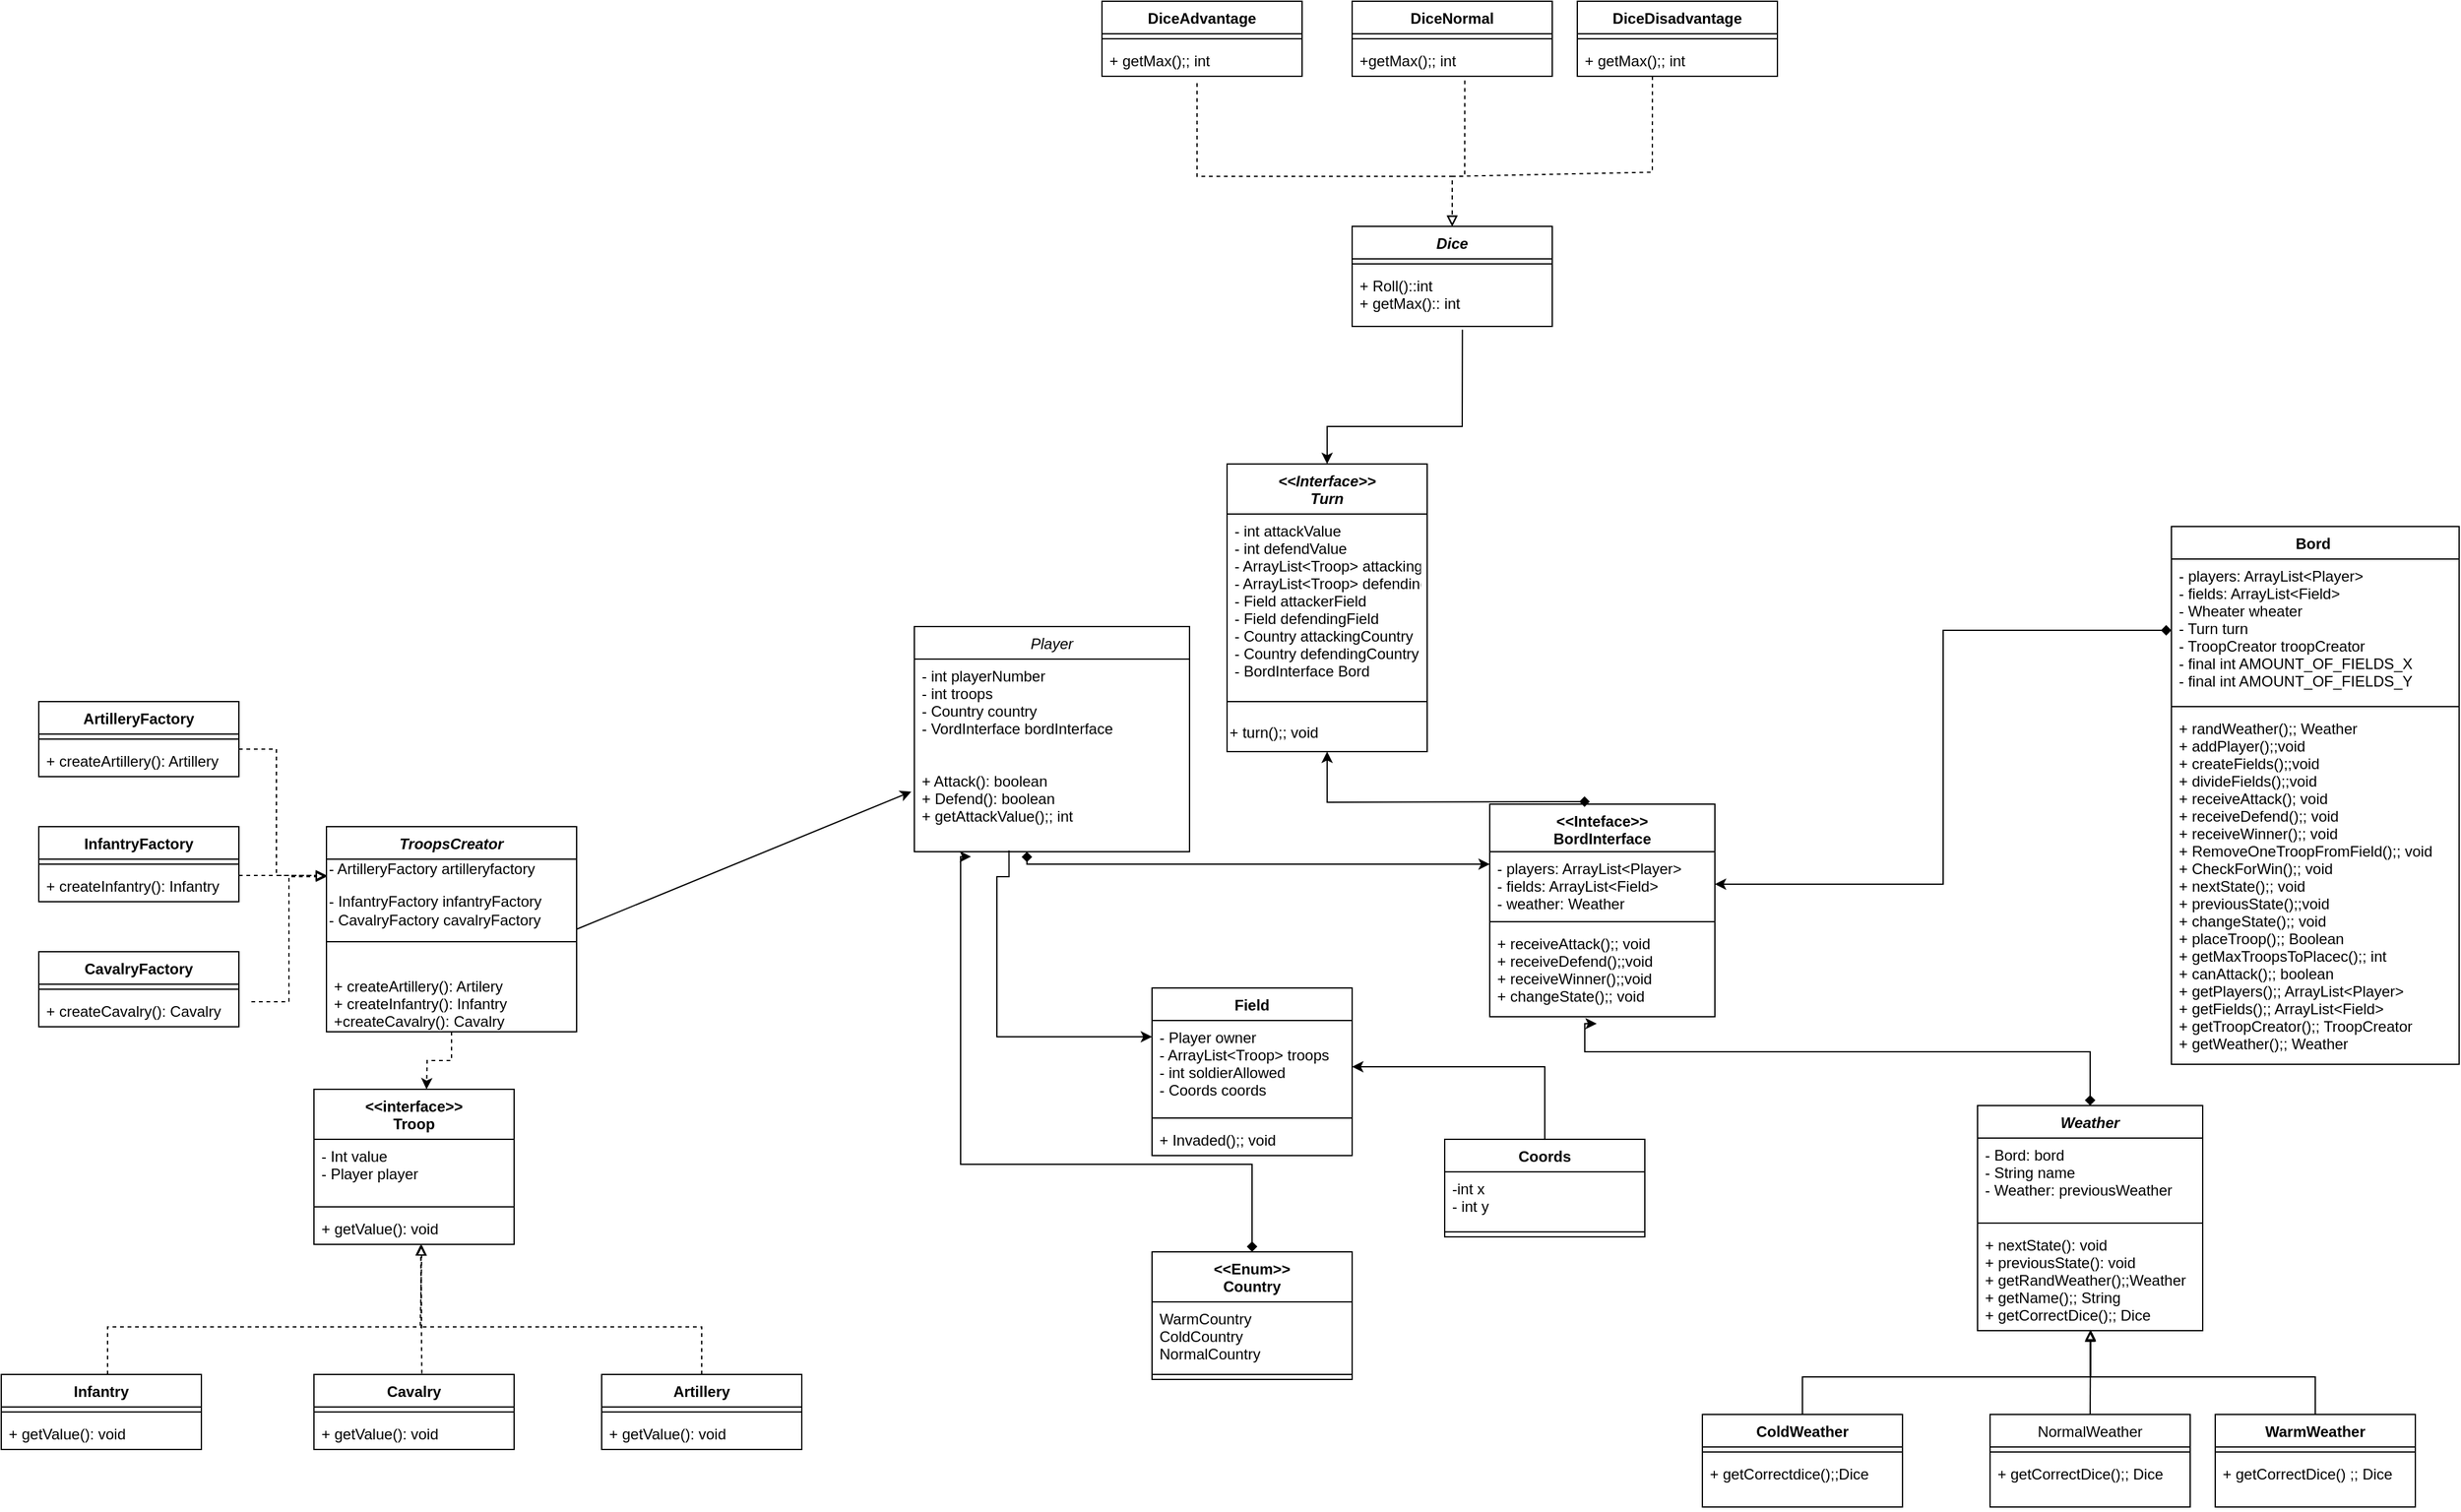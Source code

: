 <mxfile version="17.4.0" type="device"><diagram id="1uCHM-2b7YoFSkWBrrQ6" name="Pagina-1"><mxGraphModel dx="1810" dy="1545" grid="1" gridSize="10" guides="1" tooltips="1" connect="1" arrows="1" fold="1" page="1" pageScale="1" pageWidth="827" pageHeight="1169" math="0" shadow="0"><root><mxCell id="0"/><mxCell id="1" parent="0"/><mxCell id="k485D6bDeR5WU4RLg9eN-7" style="edgeStyle=orthogonalEdgeStyle;rounded=0;orthogonalLoop=1;jettySize=auto;html=1;entryX=0.475;entryY=1.077;entryDx=0;entryDy=0;entryPerimeter=0;startArrow=diamond;startFill=1;" parent="1" source="7Ts6wjjd4XWdUk_LZWAl-50" target="7Ts6wjjd4XWdUk_LZWAl-222" edge="1"><mxGeometry relative="1" as="geometry"><Array as="points"><mxPoint x="850" y="140"/><mxPoint x="446" y="140"/></Array></mxGeometry></mxCell><mxCell id="7Ts6wjjd4XWdUk_LZWAl-50" value="Weather" style="swimlane;fontStyle=3;align=center;verticalAlign=top;childLayout=stackLayout;horizontal=1;startSize=26;horizontalStack=0;resizeParent=1;resizeParentMax=0;resizeLast=0;collapsible=1;marginBottom=0;" parent="1" vertex="1"><mxGeometry x="760" y="183" width="180" height="180" as="geometry"/></mxCell><mxCell id="7Ts6wjjd4XWdUk_LZWAl-51" value="- Bord: bord&#10;- String name&#10;- Weather: previousWeather" style="text;strokeColor=none;fillColor=none;align=left;verticalAlign=top;spacingLeft=4;spacingRight=4;overflow=hidden;rotatable=0;points=[[0,0.5],[1,0.5]];portConstraint=eastwest;" parent="7Ts6wjjd4XWdUk_LZWAl-50" vertex="1"><mxGeometry y="26" width="180" height="64" as="geometry"/></mxCell><mxCell id="7Ts6wjjd4XWdUk_LZWAl-52" value="" style="line;strokeWidth=1;fillColor=none;align=left;verticalAlign=middle;spacingTop=-1;spacingLeft=3;spacingRight=3;rotatable=0;labelPosition=right;points=[];portConstraint=eastwest;" parent="7Ts6wjjd4XWdUk_LZWAl-50" vertex="1"><mxGeometry y="90" width="180" height="8" as="geometry"/></mxCell><mxCell id="7Ts6wjjd4XWdUk_LZWAl-53" value="+ nextState(): void&#10;+ previousState(): void&#10;+ getRandWeather();;Weather&#10;+ getName();; String&#10;+ getCorrectDice();; Dice" style="text;strokeColor=none;fillColor=none;align=left;verticalAlign=top;spacingLeft=4;spacingRight=4;overflow=hidden;rotatable=0;points=[[0,0.5],[1,0.5]];portConstraint=eastwest;" parent="7Ts6wjjd4XWdUk_LZWAl-50" vertex="1"><mxGeometry y="98" width="180" height="82" as="geometry"/></mxCell><mxCell id="7Ts6wjjd4XWdUk_LZWAl-54" value="Field" style="swimlane;fontStyle=1;align=center;verticalAlign=top;childLayout=stackLayout;horizontal=1;startSize=26;horizontalStack=0;resizeParent=1;resizeParentMax=0;resizeLast=0;collapsible=1;marginBottom=0;" parent="1" vertex="1"><mxGeometry x="100" y="89" width="160" height="134" as="geometry"/></mxCell><mxCell id="7Ts6wjjd4XWdUk_LZWAl-55" value="- Player owner&#10;- ArrayList&lt;Troop&gt; troops&#10;- int soldierAllowed&#10;- Coords coords" style="text;strokeColor=none;fillColor=none;align=left;verticalAlign=top;spacingLeft=4;spacingRight=4;overflow=hidden;rotatable=0;points=[[0,0.5],[1,0.5]];portConstraint=eastwest;" parent="7Ts6wjjd4XWdUk_LZWAl-54" vertex="1"><mxGeometry y="26" width="160" height="74" as="geometry"/></mxCell><mxCell id="7Ts6wjjd4XWdUk_LZWAl-56" value="" style="line;strokeWidth=1;fillColor=none;align=left;verticalAlign=middle;spacingTop=-1;spacingLeft=3;spacingRight=3;rotatable=0;labelPosition=right;points=[];portConstraint=eastwest;" parent="7Ts6wjjd4XWdUk_LZWAl-54" vertex="1"><mxGeometry y="100" width="160" height="8" as="geometry"/></mxCell><mxCell id="7Ts6wjjd4XWdUk_LZWAl-57" value="+ Invaded();; void" style="text;strokeColor=none;fillColor=none;align=left;verticalAlign=top;spacingLeft=4;spacingRight=4;overflow=hidden;rotatable=0;points=[[0,0.5],[1,0.5]];portConstraint=eastwest;" parent="7Ts6wjjd4XWdUk_LZWAl-54" vertex="1"><mxGeometry y="108" width="160" height="26" as="geometry"/></mxCell><mxCell id="7Ts6wjjd4XWdUk_LZWAl-82" value="NormalWeather" style="swimlane;fontStyle=0;align=center;verticalAlign=top;childLayout=stackLayout;horizontal=1;startSize=26;horizontalStack=0;resizeParent=1;resizeParentMax=0;resizeLast=0;collapsible=1;marginBottom=0;" parent="1" vertex="1"><mxGeometry x="770" y="430" width="160" height="74" as="geometry"/></mxCell><mxCell id="7Ts6wjjd4XWdUk_LZWAl-84" value="" style="line;strokeWidth=1;fillColor=none;align=left;verticalAlign=middle;spacingTop=-1;spacingLeft=3;spacingRight=3;rotatable=0;labelPosition=right;points=[];portConstraint=eastwest;" parent="7Ts6wjjd4XWdUk_LZWAl-82" vertex="1"><mxGeometry y="26" width="160" height="8" as="geometry"/></mxCell><mxCell id="7Ts6wjjd4XWdUk_LZWAl-85" value="+ getCorrectDice();; Dice" style="text;strokeColor=none;fillColor=none;align=left;verticalAlign=top;spacingLeft=4;spacingRight=4;overflow=hidden;rotatable=0;points=[[0,0.5],[1,0.5]];portConstraint=eastwest;" parent="7Ts6wjjd4XWdUk_LZWAl-82" vertex="1"><mxGeometry y="34" width="160" height="40" as="geometry"/></mxCell><mxCell id="7Ts6wjjd4XWdUk_LZWAl-86" value="WarmWeather" style="swimlane;fontStyle=1;align=center;verticalAlign=top;childLayout=stackLayout;horizontal=1;startSize=26;horizontalStack=0;resizeParent=1;resizeParentMax=0;resizeLast=0;collapsible=1;marginBottom=0;" parent="1" vertex="1"><mxGeometry x="950" y="430" width="160" height="74" as="geometry"/></mxCell><mxCell id="7Ts6wjjd4XWdUk_LZWAl-88" value="" style="line;strokeWidth=1;fillColor=none;align=left;verticalAlign=middle;spacingTop=-1;spacingLeft=3;spacingRight=3;rotatable=0;labelPosition=right;points=[];portConstraint=eastwest;" parent="7Ts6wjjd4XWdUk_LZWAl-86" vertex="1"><mxGeometry y="26" width="160" height="8" as="geometry"/></mxCell><mxCell id="7Ts6wjjd4XWdUk_LZWAl-89" value="+ getCorrectDice() ;; Dice" style="text;strokeColor=none;fillColor=none;align=left;verticalAlign=top;spacingLeft=4;spacingRight=4;overflow=hidden;rotatable=0;points=[[0,0.5],[1,0.5]];portConstraint=eastwest;" parent="7Ts6wjjd4XWdUk_LZWAl-86" vertex="1"><mxGeometry y="34" width="160" height="40" as="geometry"/></mxCell><mxCell id="7Ts6wjjd4XWdUk_LZWAl-94" style="edgeStyle=orthogonalEdgeStyle;rounded=0;orthogonalLoop=1;jettySize=auto;html=1;entryX=0.503;entryY=1;entryDx=0;entryDy=0;entryPerimeter=0;endArrow=block;endFill=0;" parent="1" source="7Ts6wjjd4XWdUk_LZWAl-90" target="7Ts6wjjd4XWdUk_LZWAl-53" edge="1"><mxGeometry relative="1" as="geometry"><Array as="points"><mxPoint x="620" y="400"/><mxPoint x="851" y="400"/></Array></mxGeometry></mxCell><mxCell id="7Ts6wjjd4XWdUk_LZWAl-90" value="ColdWeather" style="swimlane;fontStyle=1;align=center;verticalAlign=top;childLayout=stackLayout;horizontal=1;startSize=26;horizontalStack=0;resizeParent=1;resizeParentMax=0;resizeLast=0;collapsible=1;marginBottom=0;" parent="1" vertex="1"><mxGeometry x="540" y="430" width="160" height="74" as="geometry"/></mxCell><mxCell id="7Ts6wjjd4XWdUk_LZWAl-92" value="" style="line;strokeWidth=1;fillColor=none;align=left;verticalAlign=middle;spacingTop=-1;spacingLeft=3;spacingRight=3;rotatable=0;labelPosition=right;points=[];portConstraint=eastwest;" parent="7Ts6wjjd4XWdUk_LZWAl-90" vertex="1"><mxGeometry y="26" width="160" height="8" as="geometry"/></mxCell><mxCell id="7Ts6wjjd4XWdUk_LZWAl-93" value="+ getCorrectdice();;Dice " style="text;strokeColor=none;fillColor=none;align=left;verticalAlign=top;spacingLeft=4;spacingRight=4;overflow=hidden;rotatable=0;points=[[0,0.5],[1,0.5]];portConstraint=eastwest;" parent="7Ts6wjjd4XWdUk_LZWAl-90" vertex="1"><mxGeometry y="34" width="160" height="40" as="geometry"/></mxCell><mxCell id="7Ts6wjjd4XWdUk_LZWAl-103" style="edgeStyle=orthogonalEdgeStyle;rounded=0;orthogonalLoop=1;jettySize=auto;html=1;startArrow=none;startFill=0;endArrow=classic;endFill=1;exitX=0.344;exitY=0.986;exitDx=0;exitDy=0;exitPerimeter=0;" parent="1" source="7Ts6wjjd4XWdUk_LZWAl-101" target="7Ts6wjjd4XWdUk_LZWAl-55" edge="1"><mxGeometry relative="1" as="geometry"><mxPoint x="-24" y="-20" as="sourcePoint"/><Array as="points"><mxPoint x="-14"/><mxPoint x="-24"/><mxPoint x="-24" y="128"/></Array></mxGeometry></mxCell><mxCell id="k485D6bDeR5WU4RLg9eN-4" style="edgeStyle=orthogonalEdgeStyle;rounded=0;orthogonalLoop=1;jettySize=auto;html=1;startArrow=diamond;startFill=1;" parent="1" source="7Ts6wjjd4XWdUk_LZWAl-98" target="7Ts6wjjd4XWdUk_LZWAl-220" edge="1"><mxGeometry relative="1" as="geometry"><mxPoint x="230" y="40" as="targetPoint"/><Array as="points"><mxPoint y="-10"/></Array></mxGeometry></mxCell><mxCell id="7Ts6wjjd4XWdUk_LZWAl-98" value="Player" style="swimlane;fontStyle=2;childLayout=stackLayout;horizontal=1;startSize=26;fillColor=none;horizontalStack=0;resizeParent=1;resizeParentMax=0;resizeLast=0;collapsible=1;marginBottom=0;" parent="1" vertex="1"><mxGeometry x="-90" y="-200" width="220" height="180" as="geometry"/></mxCell><mxCell id="7Ts6wjjd4XWdUk_LZWAl-99" value="- int playerNumber&#10;- int troops &#10;- Country country&#10;- VordInterface bordInterface" style="text;strokeColor=none;fillColor=none;align=left;verticalAlign=top;spacingLeft=4;spacingRight=4;overflow=hidden;rotatable=0;points=[[0,0.5],[1,0.5]];portConstraint=eastwest;" parent="7Ts6wjjd4XWdUk_LZWAl-98" vertex="1"><mxGeometry y="26" width="220" height="84" as="geometry"/></mxCell><mxCell id="7Ts6wjjd4XWdUk_LZWAl-101" value="+ Attack(): boolean&#10;+ Defend(): boolean&#10;+ getAttackValue();; int" style="text;strokeColor=none;fillColor=none;align=left;verticalAlign=top;spacingLeft=4;spacingRight=4;overflow=hidden;rotatable=0;points=[[0,0.5],[1,0.5]];portConstraint=eastwest;" parent="7Ts6wjjd4XWdUk_LZWAl-98" vertex="1"><mxGeometry y="110" width="220" height="70" as="geometry"/></mxCell><mxCell id="7Ts6wjjd4XWdUk_LZWAl-113" value="&lt;&lt;interface&gt;&gt;&#10;Troop" style="swimlane;fontStyle=1;align=center;verticalAlign=top;childLayout=stackLayout;horizontal=1;startSize=40;horizontalStack=0;resizeParent=1;resizeParentMax=0;resizeLast=0;collapsible=1;marginBottom=0;" parent="1" vertex="1"><mxGeometry x="-570" y="170" width="160" height="124" as="geometry"><mxRectangle x="-450" y="159" width="110" height="30" as="alternateBounds"/></mxGeometry></mxCell><mxCell id="7Ts6wjjd4XWdUk_LZWAl-114" value="- Int value&#10;- Player player" style="text;strokeColor=none;fillColor=none;align=left;verticalAlign=top;spacingLeft=4;spacingRight=4;overflow=hidden;rotatable=0;points=[[0,0.5],[1,0.5]];portConstraint=eastwest;" parent="7Ts6wjjd4XWdUk_LZWAl-113" vertex="1"><mxGeometry y="40" width="160" height="50" as="geometry"/></mxCell><mxCell id="7Ts6wjjd4XWdUk_LZWAl-115" value="" style="line;strokeWidth=1;fillColor=none;align=left;verticalAlign=middle;spacingTop=-1;spacingLeft=3;spacingRight=3;rotatable=0;labelPosition=right;points=[];portConstraint=eastwest;" parent="7Ts6wjjd4XWdUk_LZWAl-113" vertex="1"><mxGeometry y="90" width="160" height="8" as="geometry"/></mxCell><mxCell id="7Ts6wjjd4XWdUk_LZWAl-116" value="+ getValue(): void" style="text;strokeColor=none;fillColor=none;align=left;verticalAlign=top;spacingLeft=4;spacingRight=4;overflow=hidden;rotatable=0;points=[[0,0.5],[1,0.5]];portConstraint=eastwest;" parent="7Ts6wjjd4XWdUk_LZWAl-113" vertex="1"><mxGeometry y="98" width="160" height="26" as="geometry"/></mxCell><mxCell id="7Ts6wjjd4XWdUk_LZWAl-138" value="Infantry" style="swimlane;fontStyle=1;align=center;verticalAlign=top;childLayout=stackLayout;horizontal=1;startSize=26;horizontalStack=0;resizeParent=1;resizeParentMax=0;resizeLast=0;collapsible=1;marginBottom=0;" parent="1" vertex="1"><mxGeometry x="-820" y="398" width="160" height="60" as="geometry"/></mxCell><mxCell id="7Ts6wjjd4XWdUk_LZWAl-140" value="" style="line;strokeWidth=1;fillColor=none;align=left;verticalAlign=middle;spacingTop=-1;spacingLeft=3;spacingRight=3;rotatable=0;labelPosition=right;points=[];portConstraint=eastwest;" parent="7Ts6wjjd4XWdUk_LZWAl-138" vertex="1"><mxGeometry y="26" width="160" height="8" as="geometry"/></mxCell><mxCell id="7Ts6wjjd4XWdUk_LZWAl-141" value="+ getValue(): void" style="text;strokeColor=none;fillColor=none;align=left;verticalAlign=top;spacingLeft=4;spacingRight=4;overflow=hidden;rotatable=0;points=[[0,0.5],[1,0.5]];portConstraint=eastwest;" parent="7Ts6wjjd4XWdUk_LZWAl-138" vertex="1"><mxGeometry y="34" width="160" height="26" as="geometry"/></mxCell><mxCell id="7Ts6wjjd4XWdUk_LZWAl-142" value="Cavalry" style="swimlane;fontStyle=1;align=center;verticalAlign=top;childLayout=stackLayout;horizontal=1;startSize=26;horizontalStack=0;resizeParent=1;resizeParentMax=0;resizeLast=0;collapsible=1;marginBottom=0;" parent="1" vertex="1"><mxGeometry x="-570" y="398" width="160" height="60" as="geometry"/></mxCell><mxCell id="7Ts6wjjd4XWdUk_LZWAl-144" value="" style="line;strokeWidth=1;fillColor=none;align=left;verticalAlign=middle;spacingTop=-1;spacingLeft=3;spacingRight=3;rotatable=0;labelPosition=right;points=[];portConstraint=eastwest;" parent="7Ts6wjjd4XWdUk_LZWAl-142" vertex="1"><mxGeometry y="26" width="160" height="8" as="geometry"/></mxCell><mxCell id="7Ts6wjjd4XWdUk_LZWAl-145" value="+ getValue(): void" style="text;strokeColor=none;fillColor=none;align=left;verticalAlign=top;spacingLeft=4;spacingRight=4;overflow=hidden;rotatable=0;points=[[0,0.5],[1,0.5]];portConstraint=eastwest;" parent="7Ts6wjjd4XWdUk_LZWAl-142" vertex="1"><mxGeometry y="34" width="160" height="26" as="geometry"/></mxCell><mxCell id="7Ts6wjjd4XWdUk_LZWAl-146" value="Artillery" style="swimlane;fontStyle=1;align=center;verticalAlign=top;childLayout=stackLayout;horizontal=1;startSize=26;horizontalStack=0;resizeParent=1;resizeParentMax=0;resizeLast=0;collapsible=1;marginBottom=0;" parent="1" vertex="1"><mxGeometry x="-340" y="398" width="160" height="60" as="geometry"/></mxCell><mxCell id="7Ts6wjjd4XWdUk_LZWAl-148" value="" style="line;strokeWidth=1;fillColor=none;align=left;verticalAlign=middle;spacingTop=-1;spacingLeft=3;spacingRight=3;rotatable=0;labelPosition=right;points=[];portConstraint=eastwest;" parent="7Ts6wjjd4XWdUk_LZWAl-146" vertex="1"><mxGeometry y="26" width="160" height="8" as="geometry"/></mxCell><mxCell id="7Ts6wjjd4XWdUk_LZWAl-149" value="+ getValue(): void" style="text;strokeColor=none;fillColor=none;align=left;verticalAlign=top;spacingLeft=4;spacingRight=4;overflow=hidden;rotatable=0;points=[[0,0.5],[1,0.5]];portConstraint=eastwest;" parent="7Ts6wjjd4XWdUk_LZWAl-146" vertex="1"><mxGeometry y="34" width="160" height="26" as="geometry"/></mxCell><mxCell id="7Ts6wjjd4XWdUk_LZWAl-157" style="edgeStyle=orthogonalEdgeStyle;rounded=0;orthogonalLoop=1;jettySize=auto;html=1;dashed=1;startArrow=none;startFill=0;endArrow=classic;endFill=1;" parent="1" source="7Ts6wjjd4XWdUk_LZWAl-153" edge="1"><mxGeometry relative="1" as="geometry"><mxPoint x="-480" y="170" as="targetPoint"/></mxGeometry></mxCell><mxCell id="7Ts6wjjd4XWdUk_LZWAl-153" value="TroopsCreator" style="swimlane;fontStyle=3;align=center;verticalAlign=top;childLayout=stackLayout;horizontal=1;startSize=26;horizontalStack=0;resizeParent=1;resizeParentMax=0;resizeLast=0;collapsible=1;marginBottom=0;" parent="1" vertex="1"><mxGeometry x="-560" y="-40" width="200" height="164" as="geometry"/></mxCell><mxCell id="jRvPXf3X2Zuq_Trse-ak-17" value="&lt;p&gt;- ArtilleryFactory artilleryfactory&lt;/p&gt;- InfantryFactory infantryFactory&lt;br&gt;- CavalryFactory cavalryFactory" style="text;html=1;strokeColor=none;fillColor=none;align=left;verticalAlign=middle;whiteSpace=wrap;rounded=0;" vertex="1" parent="7Ts6wjjd4XWdUk_LZWAl-153"><mxGeometry y="26" width="200" height="44" as="geometry"/></mxCell><mxCell id="7Ts6wjjd4XWdUk_LZWAl-155" value="" style="line;strokeWidth=1;fillColor=none;align=left;verticalAlign=middle;spacingTop=-1;spacingLeft=3;spacingRight=3;rotatable=0;labelPosition=right;points=[];portConstraint=eastwest;" parent="7Ts6wjjd4XWdUk_LZWAl-153" vertex="1"><mxGeometry y="70" width="200" height="44" as="geometry"/></mxCell><mxCell id="7Ts6wjjd4XWdUk_LZWAl-156" value="+ createArtillery(): Artilery&#10;+ createInfantry(): Infantry&#10;+createCavalry(): Cavalry" style="text;strokeColor=none;fillColor=none;align=left;verticalAlign=top;spacingLeft=4;spacingRight=4;overflow=hidden;rotatable=0;points=[[0,0.5],[1,0.5]];portConstraint=eastwest;" parent="7Ts6wjjd4XWdUk_LZWAl-153" vertex="1"><mxGeometry y="114" width="200" height="50" as="geometry"/></mxCell><mxCell id="7Ts6wjjd4XWdUk_LZWAl-158" value="InfantryFactory" style="swimlane;fontStyle=1;align=center;verticalAlign=top;childLayout=stackLayout;horizontal=1;startSize=26;horizontalStack=0;resizeParent=1;resizeParentMax=0;resizeLast=0;collapsible=1;marginBottom=0;" parent="1" vertex="1"><mxGeometry x="-790" y="-40" width="160" height="60" as="geometry"/></mxCell><mxCell id="7Ts6wjjd4XWdUk_LZWAl-160" value="" style="line;strokeWidth=1;fillColor=none;align=left;verticalAlign=middle;spacingTop=-1;spacingLeft=3;spacingRight=3;rotatable=0;labelPosition=right;points=[];portConstraint=eastwest;" parent="7Ts6wjjd4XWdUk_LZWAl-158" vertex="1"><mxGeometry y="26" width="160" height="8" as="geometry"/></mxCell><mxCell id="7Ts6wjjd4XWdUk_LZWAl-161" value="+ createInfantry(): Infantry" style="text;strokeColor=none;fillColor=none;align=left;verticalAlign=top;spacingLeft=4;spacingRight=4;overflow=hidden;rotatable=0;points=[[0,0.5],[1,0.5]];portConstraint=eastwest;" parent="7Ts6wjjd4XWdUk_LZWAl-158" vertex="1"><mxGeometry y="34" width="160" height="26" as="geometry"/></mxCell><mxCell id="7Ts6wjjd4XWdUk_LZWAl-162" value="CavalryFactory" style="swimlane;fontStyle=1;align=center;verticalAlign=top;childLayout=stackLayout;horizontal=1;startSize=26;horizontalStack=0;resizeParent=1;resizeParentMax=0;resizeLast=0;collapsible=1;marginBottom=0;" parent="1" vertex="1"><mxGeometry x="-790" y="60" width="160" height="60" as="geometry"/></mxCell><mxCell id="7Ts6wjjd4XWdUk_LZWAl-164" value="" style="line;strokeWidth=1;fillColor=none;align=left;verticalAlign=middle;spacingTop=-1;spacingLeft=3;spacingRight=3;rotatable=0;labelPosition=right;points=[];portConstraint=eastwest;" parent="7Ts6wjjd4XWdUk_LZWAl-162" vertex="1"><mxGeometry y="26" width="160" height="8" as="geometry"/></mxCell><mxCell id="7Ts6wjjd4XWdUk_LZWAl-165" value="+ createCavalry(): Cavalry" style="text;strokeColor=none;fillColor=none;align=left;verticalAlign=top;spacingLeft=4;spacingRight=4;overflow=hidden;rotatable=0;points=[[0,0.5],[1,0.5]];portConstraint=eastwest;" parent="7Ts6wjjd4XWdUk_LZWAl-162" vertex="1"><mxGeometry y="34" width="160" height="26" as="geometry"/></mxCell><mxCell id="7Ts6wjjd4XWdUk_LZWAl-168" value="ArtilleryFactory" style="swimlane;fontStyle=1;align=center;verticalAlign=top;childLayout=stackLayout;horizontal=1;startSize=26;horizontalStack=0;resizeParent=1;resizeParentMax=0;resizeLast=0;collapsible=1;marginBottom=0;" parent="1" vertex="1"><mxGeometry x="-790" y="-140" width="160" height="60" as="geometry"/></mxCell><mxCell id="7Ts6wjjd4XWdUk_LZWAl-170" value="" style="line;strokeWidth=1;fillColor=none;align=left;verticalAlign=middle;spacingTop=-1;spacingLeft=3;spacingRight=3;rotatable=0;labelPosition=right;points=[];portConstraint=eastwest;" parent="7Ts6wjjd4XWdUk_LZWAl-168" vertex="1"><mxGeometry y="26" width="160" height="8" as="geometry"/></mxCell><mxCell id="7Ts6wjjd4XWdUk_LZWAl-171" value="+ createArtillery(): Artillery" style="text;strokeColor=none;fillColor=none;align=left;verticalAlign=top;spacingLeft=4;spacingRight=4;overflow=hidden;rotatable=0;points=[[0,0.5],[1,0.5]];portConstraint=eastwest;" parent="7Ts6wjjd4XWdUk_LZWAl-168" vertex="1"><mxGeometry y="34" width="160" height="26" as="geometry"/></mxCell><mxCell id="7Ts6wjjd4XWdUk_LZWAl-198" value="&lt;&lt;Interface&gt;&gt;&#10;Turn" style="swimlane;fontStyle=3;align=center;verticalAlign=top;childLayout=stackLayout;horizontal=1;startSize=40;horizontalStack=0;resizeParent=1;resizeParentMax=0;resizeLast=0;collapsible=1;marginBottom=0;" parent="1" vertex="1"><mxGeometry x="160" y="-330" width="160" height="230" as="geometry"/></mxCell><mxCell id="7Ts6wjjd4XWdUk_LZWAl-199" value="- int attackValue&#10;- int defendValue&#10;- ArrayList&lt;Troop&gt; attackingTroops&#10;- ArrayList&lt;Troop&gt; defendingTroops&#10;- Field attackerField&#10;- Field defendingField&#10;- Country attackingCountry&#10;- Country defendingCountry&#10;- BordInterface Bord" style="text;strokeColor=none;fillColor=none;align=left;verticalAlign=top;spacingLeft=4;spacingRight=4;overflow=hidden;rotatable=0;points=[[0,0.5],[1,0.5]];portConstraint=eastwest;" parent="7Ts6wjjd4XWdUk_LZWAl-198" vertex="1"><mxGeometry y="40" width="160" height="140" as="geometry"/></mxCell><mxCell id="7Ts6wjjd4XWdUk_LZWAl-200" value="" style="line;strokeWidth=1;fillColor=none;align=left;verticalAlign=middle;spacingTop=-1;spacingLeft=3;spacingRight=3;rotatable=0;labelPosition=right;points=[];portConstraint=eastwest;" parent="7Ts6wjjd4XWdUk_LZWAl-198" vertex="1"><mxGeometry y="180" width="160" height="20" as="geometry"/></mxCell><mxCell id="jRvPXf3X2Zuq_Trse-ak-23" value="+ turn();; void" style="text;html=1;strokeColor=none;fillColor=none;align=left;verticalAlign=middle;whiteSpace=wrap;rounded=0;" vertex="1" parent="7Ts6wjjd4XWdUk_LZWAl-198"><mxGeometry y="200" width="160" height="30" as="geometry"/></mxCell><mxCell id="7Ts6wjjd4XWdUk_LZWAl-208" value="Dice" style="swimlane;fontStyle=3;align=center;verticalAlign=top;childLayout=stackLayout;horizontal=1;startSize=26;horizontalStack=0;resizeParent=1;resizeParentMax=0;resizeLast=0;collapsible=1;marginBottom=0;" parent="1" vertex="1"><mxGeometry x="260" y="-520" width="160" height="80" as="geometry"/></mxCell><mxCell id="7Ts6wjjd4XWdUk_LZWAl-210" value="" style="line;strokeWidth=1;fillColor=none;align=left;verticalAlign=middle;spacingTop=-1;spacingLeft=3;spacingRight=3;rotatable=0;labelPosition=right;points=[];portConstraint=eastwest;" parent="7Ts6wjjd4XWdUk_LZWAl-208" vertex="1"><mxGeometry y="26" width="160" height="8" as="geometry"/></mxCell><mxCell id="7Ts6wjjd4XWdUk_LZWAl-211" value="+ Roll()::int&#10;+ getMax():: int" style="text;strokeColor=none;fillColor=none;align=left;verticalAlign=top;spacingLeft=4;spacingRight=4;overflow=hidden;rotatable=0;points=[[0,0.5],[1,0.5]];portConstraint=eastwest;" parent="7Ts6wjjd4XWdUk_LZWAl-208" vertex="1"><mxGeometry y="34" width="160" height="46" as="geometry"/></mxCell><mxCell id="7Ts6wjjd4XWdUk_LZWAl-219" value="&lt;&lt;Inteface&gt;&gt;&#10;BordInterface" style="swimlane;fontStyle=1;align=center;verticalAlign=top;childLayout=stackLayout;horizontal=1;startSize=38;horizontalStack=0;resizeParent=1;resizeParentMax=0;resizeLast=0;collapsible=1;marginBottom=0;" parent="1" vertex="1"><mxGeometry x="370" y="-58" width="180" height="170" as="geometry"/></mxCell><mxCell id="7Ts6wjjd4XWdUk_LZWAl-220" value="- players: ArrayList&lt;Player&gt;&#10;- fields: ArrayList&lt;Field&gt;&#10;- weather: Weather" style="text;strokeColor=none;fillColor=none;align=left;verticalAlign=top;spacingLeft=4;spacingRight=4;overflow=hidden;rotatable=0;points=[[0,0.5],[1,0.5]];portConstraint=eastwest;" parent="7Ts6wjjd4XWdUk_LZWAl-219" vertex="1"><mxGeometry y="38" width="180" height="52" as="geometry"/></mxCell><mxCell id="7Ts6wjjd4XWdUk_LZWAl-221" value="" style="line;strokeWidth=1;fillColor=none;align=left;verticalAlign=middle;spacingTop=-1;spacingLeft=3;spacingRight=3;rotatable=0;labelPosition=right;points=[];portConstraint=eastwest;" parent="7Ts6wjjd4XWdUk_LZWAl-219" vertex="1"><mxGeometry y="90" width="180" height="8" as="geometry"/></mxCell><mxCell id="7Ts6wjjd4XWdUk_LZWAl-222" value="+ receiveAttack();; void&#10;+ receiveDefend();;void&#10;+ receiveWinner();;void&#10;+ changeState();; void" style="text;strokeColor=none;fillColor=none;align=left;verticalAlign=top;spacingLeft=4;spacingRight=4;overflow=hidden;rotatable=0;points=[[0,0.5],[1,0.5]];portConstraint=eastwest;" parent="7Ts6wjjd4XWdUk_LZWAl-219" vertex="1"><mxGeometry y="98" width="180" height="72" as="geometry"/></mxCell><mxCell id="7Ts6wjjd4XWdUk_LZWAl-223" value="Bord " style="swimlane;fontStyle=1;align=center;verticalAlign=top;childLayout=stackLayout;horizontal=1;startSize=26;horizontalStack=0;resizeParent=1;resizeParentMax=0;resizeLast=0;collapsible=1;marginBottom=0;" parent="1" vertex="1"><mxGeometry x="915" y="-280" width="230" height="430" as="geometry"/></mxCell><mxCell id="7Ts6wjjd4XWdUk_LZWAl-224" value="- players: ArrayList&lt;Player&gt;&#10;- fields: ArrayList&lt;Field&gt;&#10;- Wheater wheater&#10;- Turn turn&#10;- TroopCreator troopCreator&#10;- final int AMOUNT_OF_FIELDS_X&#10;- final int AMOUNT_OF_FIELDS_Y" style="text;strokeColor=none;fillColor=none;align=left;verticalAlign=top;spacingLeft=4;spacingRight=4;overflow=hidden;rotatable=0;points=[[0,0.5],[1,0.5]];portConstraint=eastwest;" parent="7Ts6wjjd4XWdUk_LZWAl-223" vertex="1"><mxGeometry y="26" width="230" height="114" as="geometry"/></mxCell><mxCell id="7Ts6wjjd4XWdUk_LZWAl-225" value="" style="line;strokeWidth=1;fillColor=none;align=left;verticalAlign=middle;spacingTop=-1;spacingLeft=3;spacingRight=3;rotatable=0;labelPosition=right;points=[];portConstraint=eastwest;" parent="7Ts6wjjd4XWdUk_LZWAl-223" vertex="1"><mxGeometry y="140" width="230" height="8" as="geometry"/></mxCell><mxCell id="7Ts6wjjd4XWdUk_LZWAl-226" value="+ randWeather();; Weather&#10;+ addPlayer();;void&#10;+ createFields();;void&#10;+ divideFields();;void&#10;+ receiveAttack(); void&#10;+ receiveDefend();; void&#10;+ receiveWinner();; void&#10;+ RemoveOneTroopFromField();; void&#10;+ CheckForWin();; void&#10;+ nextState();; void&#10;+ previousState();;void&#10;+ changeState();; void&#10;+ placeTroop();; Boolean&#10;+ getMaxTroopsToPlacec();; int&#10;+ canAttack();; boolean&#10;+ getPlayers();; ArrayList&lt;Player&gt;&#10;+ getFields();; ArrayList&lt;Field&gt;&#10;+ getTroopCreator();; TroopCreator&#10;+ getWeather();; Weather" style="text;strokeColor=none;fillColor=none;align=left;verticalAlign=top;spacingLeft=4;spacingRight=4;overflow=hidden;rotatable=0;points=[[0,0.5],[1,0.5]];portConstraint=eastwest;" parent="7Ts6wjjd4XWdUk_LZWAl-223" vertex="1"><mxGeometry y="148" width="230" height="282" as="geometry"/></mxCell><mxCell id="M4-vLrkTxTi7jaSzHrRy-2" value="" style="endArrow=block;html=1;rounded=0;exitX=1;exitY=0.5;exitDx=0;exitDy=0;dashed=1;endFill=0;" parent="1" edge="1"><mxGeometry width="50" height="50" relative="1" as="geometry"><mxPoint x="-630" y="-1" as="sourcePoint"/><mxPoint x="-560" y="-1" as="targetPoint"/></mxGeometry></mxCell><mxCell id="M4-vLrkTxTi7jaSzHrRy-3" value="" style="endArrow=block;html=1;rounded=0;exitX=1;exitY=0.5;exitDx=0;exitDy=0;dashed=1;endFill=0;" parent="1" edge="1"><mxGeometry width="50" height="50" relative="1" as="geometry"><mxPoint x="-630" y="-102" as="sourcePoint"/><mxPoint x="-560" y="-1.0" as="targetPoint"/><Array as="points"><mxPoint x="-600" y="-102"/><mxPoint x="-600" y="-1"/></Array></mxGeometry></mxCell><mxCell id="M4-vLrkTxTi7jaSzHrRy-6" value="" style="endArrow=block;html=1;rounded=0;dashed=1;entryX=0.535;entryY=1.015;entryDx=0;entryDy=0;entryPerimeter=0;endFill=0;" parent="1" target="7Ts6wjjd4XWdUk_LZWAl-116" edge="1"><mxGeometry width="50" height="50" relative="1" as="geometry"><mxPoint x="-735" y="398" as="sourcePoint"/><mxPoint x="-500" y="330" as="targetPoint"/><Array as="points"><mxPoint x="-735" y="360"/><mxPoint x="-484" y="360"/></Array></mxGeometry></mxCell><mxCell id="M4-vLrkTxTi7jaSzHrRy-7" value="" style="endArrow=block;html=1;rounded=0;dashed=1;entryX=0.533;entryY=1.012;entryDx=0;entryDy=0;entryPerimeter=0;exitX=0.539;exitY=-0.012;exitDx=0;exitDy=0;exitPerimeter=0;endFill=0;" parent="1" source="7Ts6wjjd4XWdUk_LZWAl-142" target="7Ts6wjjd4XWdUk_LZWAl-116" edge="1"><mxGeometry width="50" height="50" relative="1" as="geometry"><mxPoint x="-485" y="390" as="sourcePoint"/><mxPoint x="-530" y="320" as="targetPoint"/></mxGeometry></mxCell><mxCell id="M4-vLrkTxTi7jaSzHrRy-8" value="" style="endArrow=block;html=1;rounded=0;dashed=1;exitX=0.5;exitY=0;exitDx=0;exitDy=0;entryX=0.539;entryY=1.017;entryDx=0;entryDy=0;entryPerimeter=0;endFill=0;" parent="1" source="7Ts6wjjd4XWdUk_LZWAl-146" target="7Ts6wjjd4XWdUk_LZWAl-116" edge="1"><mxGeometry width="50" height="50" relative="1" as="geometry"><mxPoint x="-500" y="380" as="sourcePoint"/><mxPoint x="-450" y="330" as="targetPoint"/><Array as="points"><mxPoint x="-260" y="360"/><mxPoint x="-300" y="360"/><mxPoint x="-485" y="360"/></Array></mxGeometry></mxCell><mxCell id="M4-vLrkTxTi7jaSzHrRy-12" value="" style="endArrow=classic;html=1;rounded=0;exitX=1;exitY=0.5;exitDx=0;exitDy=0;entryX=-0.011;entryY=0.314;entryDx=0;entryDy=0;entryPerimeter=0;" parent="1" target="7Ts6wjjd4XWdUk_LZWAl-101" edge="1" source="7Ts6wjjd4XWdUk_LZWAl-153"><mxGeometry width="50" height="50" relative="1" as="geometry"><mxPoint x="-400" y="-1" as="sourcePoint"/><mxPoint x="-101.8" y="-70.52" as="targetPoint"/></mxGeometry></mxCell><mxCell id="M4-vLrkTxTi7jaSzHrRy-15" value="" style="endArrow=classic;html=1;rounded=0;exitX=0.551;exitY=1.057;exitDx=0;exitDy=0;exitPerimeter=0;entryX=0.5;entryY=0;entryDx=0;entryDy=0;" parent="1" source="7Ts6wjjd4XWdUk_LZWAl-211" target="7Ts6wjjd4XWdUk_LZWAl-198" edge="1"><mxGeometry width="50" height="50" relative="1" as="geometry"><mxPoint x="240" y="-410" as="sourcePoint"/><mxPoint x="290" y="-460" as="targetPoint"/><Array as="points"><mxPoint x="348" y="-360"/><mxPoint x="240" y="-360"/></Array></mxGeometry></mxCell><mxCell id="M4-vLrkTxTi7jaSzHrRy-17" value="" style="endArrow=block;html=1;rounded=0;exitX=0.5;exitY=0;exitDx=0;exitDy=0;entryX=0.502;entryY=0.989;entryDx=0;entryDy=0;entryPerimeter=0;endFill=0;" parent="1" source="7Ts6wjjd4XWdUk_LZWAl-82" target="7Ts6wjjd4XWdUk_LZWAl-53" edge="1"><mxGeometry width="50" height="50" relative="1" as="geometry"><mxPoint x="840" y="410" as="sourcePoint"/><mxPoint x="890" y="360" as="targetPoint"/></mxGeometry></mxCell><mxCell id="M4-vLrkTxTi7jaSzHrRy-18" value="" style="endArrow=block;html=1;rounded=0;exitX=0.5;exitY=0;exitDx=0;exitDy=0;entryX=0.5;entryY=1.005;entryDx=0;entryDy=0;entryPerimeter=0;endFill=0;" parent="1" source="7Ts6wjjd4XWdUk_LZWAl-86" target="7Ts6wjjd4XWdUk_LZWAl-53" edge="1"><mxGeometry width="50" height="50" relative="1" as="geometry"><mxPoint x="860" y="410" as="sourcePoint"/><mxPoint x="910" y="360" as="targetPoint"/><Array as="points"><mxPoint x="1030" y="400"/><mxPoint x="850" y="400"/></Array></mxGeometry></mxCell><mxCell id="k485D6bDeR5WU4RLg9eN-11" style="edgeStyle=orthogonalEdgeStyle;rounded=0;orthogonalLoop=1;jettySize=auto;html=1;entryX=0.5;entryY=1;entryDx=0;entryDy=0;startArrow=diamond;startFill=1;" parent="1" target="jRvPXf3X2Zuq_Trse-ak-23" edge="1"><mxGeometry relative="1" as="geometry"><mxPoint x="450" y="-60" as="sourcePoint"/></mxGeometry></mxCell><mxCell id="k485D6bDeR5WU4RLg9eN-16" style="edgeStyle=orthogonalEdgeStyle;rounded=0;orthogonalLoop=1;jettySize=auto;html=1;entryX=0.206;entryY=1.057;entryDx=0;entryDy=0;entryPerimeter=0;startArrow=diamond;startFill=1;" parent="1" source="k485D6bDeR5WU4RLg9eN-12" target="7Ts6wjjd4XWdUk_LZWAl-101" edge="1"><mxGeometry relative="1" as="geometry"><Array as="points"><mxPoint x="180" y="230"/><mxPoint x="-53" y="230"/></Array></mxGeometry></mxCell><mxCell id="k485D6bDeR5WU4RLg9eN-12" value="&lt;&lt;Enum&gt;&gt;&#10;Country" style="swimlane;fontStyle=1;align=center;verticalAlign=top;childLayout=stackLayout;horizontal=1;startSize=40;horizontalStack=0;resizeParent=1;resizeParentMax=0;resizeLast=0;collapsible=1;marginBottom=0;" parent="1" vertex="1"><mxGeometry x="100" y="300" width="160" height="102" as="geometry"/></mxCell><mxCell id="k485D6bDeR5WU4RLg9eN-13" value="WarmCountry&#10;ColdCountry&#10;NormalCountry" style="text;strokeColor=none;fillColor=none;align=left;verticalAlign=top;spacingLeft=4;spacingRight=4;overflow=hidden;rotatable=0;points=[[0,0.5],[1,0.5]];portConstraint=eastwest;" parent="k485D6bDeR5WU4RLg9eN-12" vertex="1"><mxGeometry y="40" width="160" height="54" as="geometry"/></mxCell><mxCell id="k485D6bDeR5WU4RLg9eN-14" value="" style="line;strokeWidth=1;fillColor=none;align=left;verticalAlign=middle;spacingTop=-1;spacingLeft=3;spacingRight=3;rotatable=0;labelPosition=right;points=[];portConstraint=eastwest;" parent="k485D6bDeR5WU4RLg9eN-12" vertex="1"><mxGeometry y="94" width="160" height="8" as="geometry"/></mxCell><mxCell id="k485D6bDeR5WU4RLg9eN-19" style="edgeStyle=orthogonalEdgeStyle;rounded=0;orthogonalLoop=1;jettySize=auto;html=1;entryX=1;entryY=0.5;entryDx=0;entryDy=0;startArrow=diamond;startFill=1;" parent="1" source="7Ts6wjjd4XWdUk_LZWAl-224" target="7Ts6wjjd4XWdUk_LZWAl-220" edge="1"><mxGeometry relative="1" as="geometry"/></mxCell><mxCell id="jRvPXf3X2Zuq_Trse-ak-2" value="DiceNormal" style="swimlane;fontStyle=1;align=center;verticalAlign=top;childLayout=stackLayout;horizontal=1;startSize=26;horizontalStack=0;resizeParent=1;resizeParentMax=0;resizeLast=0;collapsible=1;marginBottom=0;" vertex="1" parent="1"><mxGeometry x="260" y="-700" width="160" height="60" as="geometry"/></mxCell><mxCell id="jRvPXf3X2Zuq_Trse-ak-3" value="" style="line;strokeWidth=1;fillColor=none;align=left;verticalAlign=middle;spacingTop=-1;spacingLeft=3;spacingRight=3;rotatable=0;labelPosition=right;points=[];portConstraint=eastwest;" vertex="1" parent="jRvPXf3X2Zuq_Trse-ak-2"><mxGeometry y="26" width="160" height="8" as="geometry"/></mxCell><mxCell id="jRvPXf3X2Zuq_Trse-ak-4" value="+getMax();; int" style="text;strokeColor=none;fillColor=none;align=left;verticalAlign=top;spacingLeft=4;spacingRight=4;overflow=hidden;rotatable=0;points=[[0,0.5],[1,0.5]];portConstraint=eastwest;" vertex="1" parent="jRvPXf3X2Zuq_Trse-ak-2"><mxGeometry y="34" width="160" height="26" as="geometry"/></mxCell><mxCell id="jRvPXf3X2Zuq_Trse-ak-5" value="DiceAdvantage" style="swimlane;fontStyle=1;align=center;verticalAlign=top;childLayout=stackLayout;horizontal=1;startSize=26;horizontalStack=0;resizeParent=1;resizeParentMax=0;resizeLast=0;collapsible=1;marginBottom=0;" vertex="1" parent="1"><mxGeometry x="60" y="-700" width="160" height="60" as="geometry"/></mxCell><mxCell id="jRvPXf3X2Zuq_Trse-ak-6" value="" style="line;strokeWidth=1;fillColor=none;align=left;verticalAlign=middle;spacingTop=-1;spacingLeft=3;spacingRight=3;rotatable=0;labelPosition=right;points=[];portConstraint=eastwest;" vertex="1" parent="jRvPXf3X2Zuq_Trse-ak-5"><mxGeometry y="26" width="160" height="8" as="geometry"/></mxCell><mxCell id="jRvPXf3X2Zuq_Trse-ak-7" value="+ getMax();; int" style="text;strokeColor=none;fillColor=none;align=left;verticalAlign=top;spacingLeft=4;spacingRight=4;overflow=hidden;rotatable=0;points=[[0,0.5],[1,0.5]];portConstraint=eastwest;" vertex="1" parent="jRvPXf3X2Zuq_Trse-ak-5"><mxGeometry y="34" width="160" height="26" as="geometry"/></mxCell><mxCell id="jRvPXf3X2Zuq_Trse-ak-8" value="DiceDisadvantage" style="swimlane;fontStyle=1;align=center;verticalAlign=top;childLayout=stackLayout;horizontal=1;startSize=26;horizontalStack=0;resizeParent=1;resizeParentMax=0;resizeLast=0;collapsible=1;marginBottom=0;" vertex="1" parent="1"><mxGeometry x="440" y="-700" width="160" height="60" as="geometry"/></mxCell><mxCell id="jRvPXf3X2Zuq_Trse-ak-9" value="" style="line;strokeWidth=1;fillColor=none;align=left;verticalAlign=middle;spacingTop=-1;spacingLeft=3;spacingRight=3;rotatable=0;labelPosition=right;points=[];portConstraint=eastwest;" vertex="1" parent="jRvPXf3X2Zuq_Trse-ak-8"><mxGeometry y="26" width="160" height="8" as="geometry"/></mxCell><mxCell id="jRvPXf3X2Zuq_Trse-ak-10" value="+ getMax();; int" style="text;strokeColor=none;fillColor=none;align=left;verticalAlign=top;spacingLeft=4;spacingRight=4;overflow=hidden;rotatable=0;points=[[0,0.5],[1,0.5]];portConstraint=eastwest;" vertex="1" parent="jRvPXf3X2Zuq_Trse-ak-8"><mxGeometry y="34" width="160" height="26" as="geometry"/></mxCell><mxCell id="jRvPXf3X2Zuq_Trse-ak-11" value="" style="endArrow=block;html=1;rounded=0;dashed=1;endFill=0;" edge="1" parent="1"><mxGeometry width="50" height="50" relative="1" as="geometry"><mxPoint x="-620" y="100" as="sourcePoint"/><mxPoint x="-560" as="targetPoint"/><Array as="points"><mxPoint x="-590" y="100"/><mxPoint x="-590"/></Array></mxGeometry></mxCell><mxCell id="M4-vLrkTxTi7jaSzHrRy-5" value="" style="endArrow=block;html=1;rounded=0;dashed=1;entryX=0.5;entryY=0;entryDx=0;entryDy=0;endFill=0;exitX=0.475;exitY=1.212;exitDx=0;exitDy=0;exitPerimeter=0;" parent="1" edge="1" target="7Ts6wjjd4XWdUk_LZWAl-208" source="jRvPXf3X2Zuq_Trse-ak-7"><mxGeometry width="50" height="50" relative="1" as="geometry"><mxPoint x="200" y="-529" as="sourcePoint"/><mxPoint x="270" y="-620" as="targetPoint"/><Array as="points"><mxPoint x="136" y="-560"/><mxPoint x="340" y="-560"/></Array></mxGeometry></mxCell><mxCell id="jRvPXf3X2Zuq_Trse-ak-13" value="" style="endArrow=block;html=1;rounded=0;dashed=1;entryX=0.5;entryY=0;entryDx=0;entryDy=0;endFill=0;exitX=0.563;exitY=1.128;exitDx=0;exitDy=0;exitPerimeter=0;" edge="1" parent="1" source="jRvPXf3X2Zuq_Trse-ak-4" target="7Ts6wjjd4XWdUk_LZWAl-208"><mxGeometry width="50" height="50" relative="1" as="geometry"><mxPoint x="350" y="-630" as="sourcePoint"/><mxPoint x="550" y="-525.51" as="targetPoint"/><Array as="points"><mxPoint x="350" y="-560"/><mxPoint x="340" y="-560"/></Array></mxGeometry></mxCell><mxCell id="jRvPXf3X2Zuq_Trse-ak-14" value="" style="endArrow=block;html=1;rounded=0;dashed=1;entryX=0.5;entryY=0;entryDx=0;entryDy=0;endFill=0;exitX=0.563;exitY=1.128;exitDx=0;exitDy=0;exitPerimeter=0;" edge="1" parent="1" target="7Ts6wjjd4XWdUk_LZWAl-208"><mxGeometry width="50" height="50" relative="1" as="geometry"><mxPoint x="500.08" y="-640.002" as="sourcePoint"/><mxPoint x="490" y="-523.33" as="targetPoint"/><Array as="points"><mxPoint x="500" y="-563.33"/><mxPoint x="340" y="-560"/></Array></mxGeometry></mxCell><mxCell id="jRvPXf3X2Zuq_Trse-ak-24" style="edgeStyle=orthogonalEdgeStyle;rounded=0;orthogonalLoop=1;jettySize=auto;html=1;entryX=1;entryY=0.5;entryDx=0;entryDy=0;" edge="1" parent="1" source="jRvPXf3X2Zuq_Trse-ak-18" target="7Ts6wjjd4XWdUk_LZWAl-55"><mxGeometry relative="1" as="geometry"/></mxCell><mxCell id="jRvPXf3X2Zuq_Trse-ak-18" value="Coords" style="swimlane;fontStyle=1;align=center;verticalAlign=top;childLayout=stackLayout;horizontal=1;startSize=26;horizontalStack=0;resizeParent=1;resizeParentMax=0;resizeLast=0;collapsible=1;marginBottom=0;" vertex="1" parent="1"><mxGeometry x="334" y="210" width="160" height="78" as="geometry"/></mxCell><mxCell id="jRvPXf3X2Zuq_Trse-ak-19" value="-int x&#10;- int y" style="text;strokeColor=none;fillColor=none;align=left;verticalAlign=top;spacingLeft=4;spacingRight=4;overflow=hidden;rotatable=0;points=[[0,0.5],[1,0.5]];portConstraint=eastwest;" vertex="1" parent="jRvPXf3X2Zuq_Trse-ak-18"><mxGeometry y="26" width="160" height="44" as="geometry"/></mxCell><mxCell id="jRvPXf3X2Zuq_Trse-ak-20" value="" style="line;strokeWidth=1;fillColor=none;align=left;verticalAlign=middle;spacingTop=-1;spacingLeft=3;spacingRight=3;rotatable=0;labelPosition=right;points=[];portConstraint=eastwest;" vertex="1" parent="jRvPXf3X2Zuq_Trse-ak-18"><mxGeometry y="70" width="160" height="8" as="geometry"/></mxCell></root></mxGraphModel></diagram></mxfile>